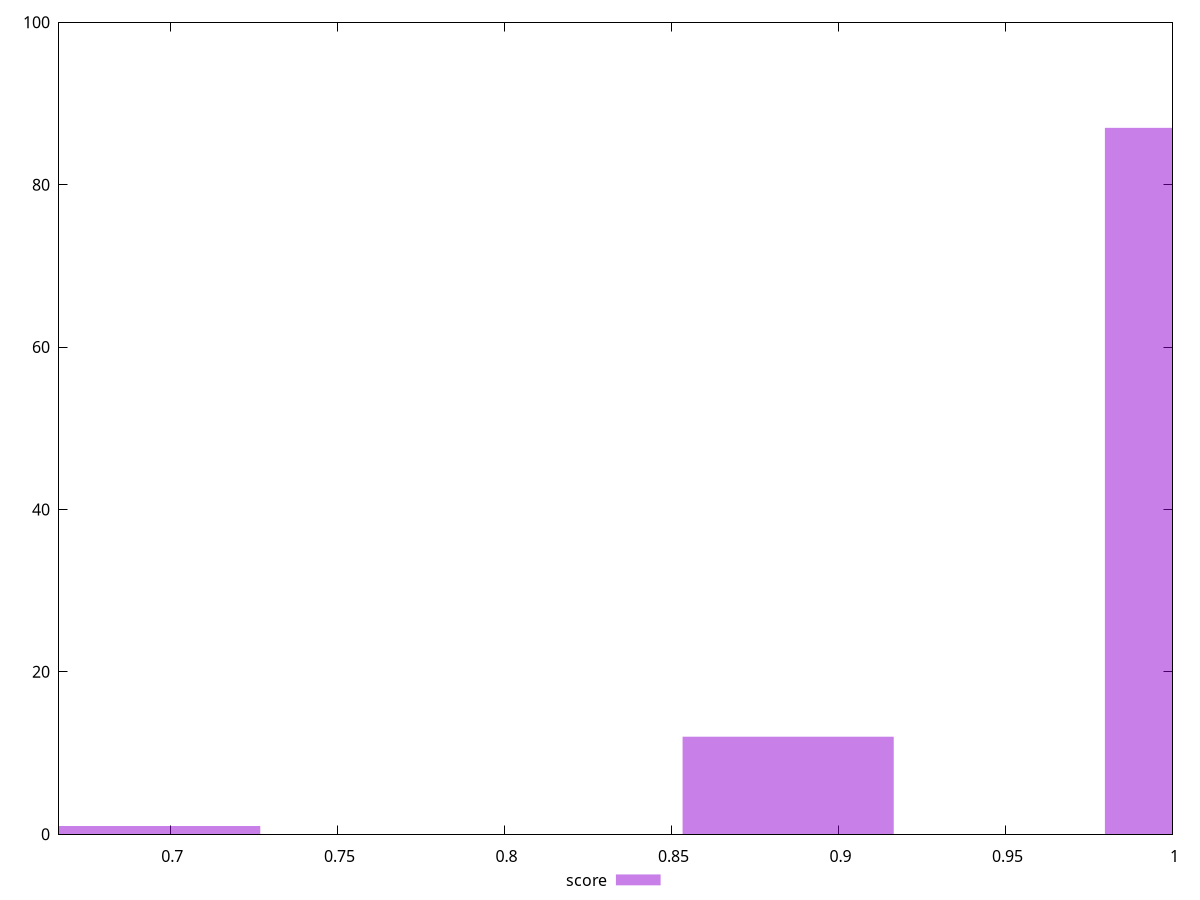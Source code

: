reset

$score <<EOF
0.695313822542472 1
0.8849448650540552 12
1.0113655600617775 87
EOF

set key outside below
set boxwidth 0.06321034750386109
set xrange [0.6666666666666666:1]
set yrange [0:100]
set style fill transparent solid 0.5 noborder
set terminal svg size 640, 490 enhanced background rgb 'white'
set output "report_00007_2020-12-11T15:55:29.892Z/unused-css-rules/samples/pages+cached/score/histogram.svg"

plot $score title "score" with boxes

reset
